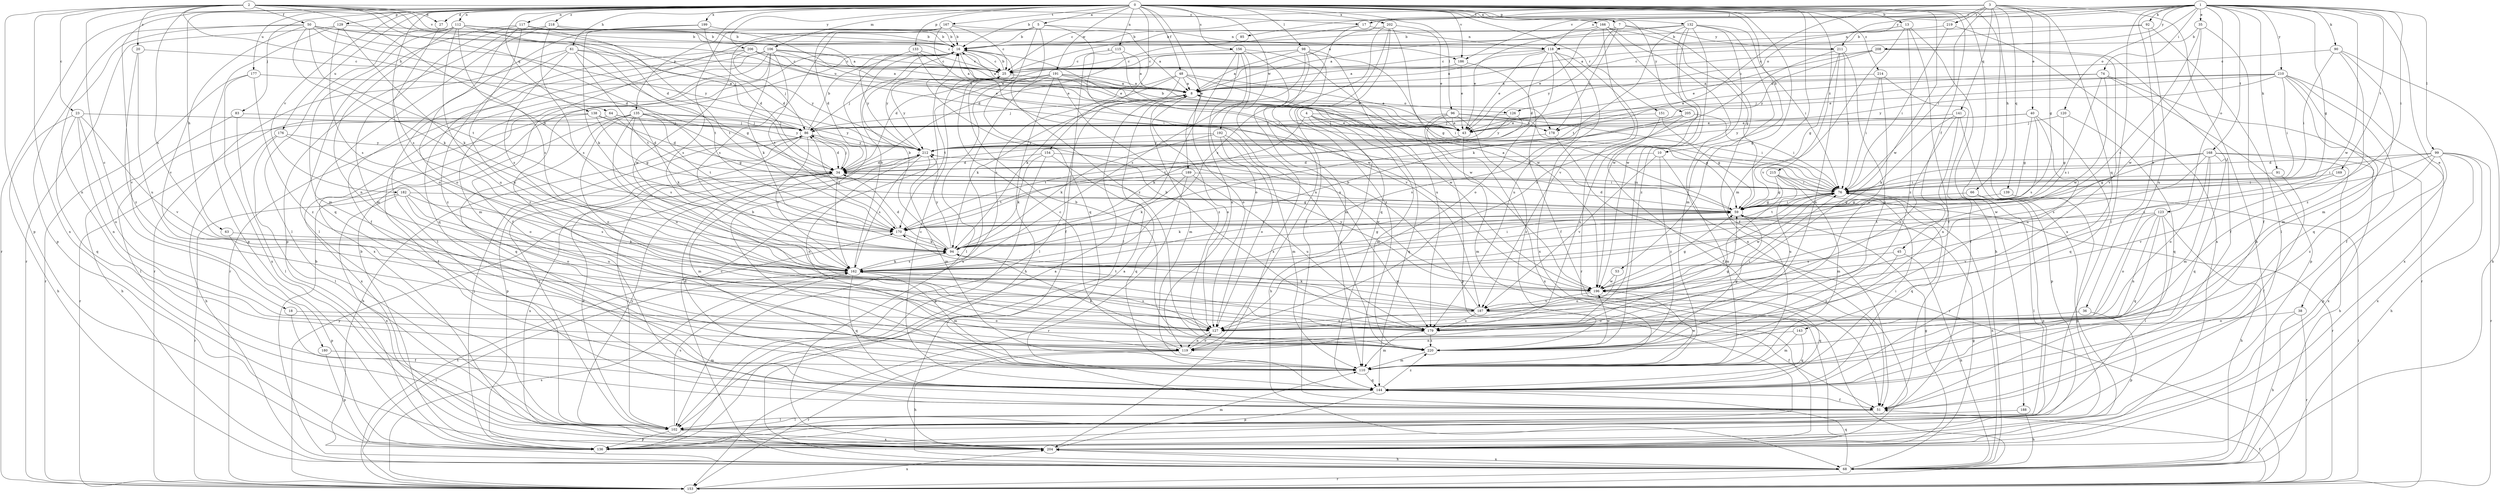 strict digraph  {
0;
1;
2;
3;
4;
5;
7;
8;
10;
13;
16;
17;
18;
20;
23;
25;
27;
34;
35;
36;
38;
40;
43;
45;
48;
50;
51;
53;
59;
61;
63;
64;
66;
68;
74;
76;
83;
85;
86;
90;
91;
92;
94;
96;
98;
99;
102;
106;
110;
112;
115;
117;
118;
119;
120;
123;
126;
127;
129;
132;
133;
135;
136;
138;
139;
141;
143;
144;
151;
153;
154;
156;
162;
166;
167;
168;
169;
170;
176;
177;
178;
179;
180;
182;
186;
187;
188;
189;
191;
192;
196;
199;
202;
204;
205;
206;
208;
210;
211;
212;
214;
215;
218;
219;
220;
0 -> 5  [label=a];
0 -> 7  [label=a];
0 -> 10  [label=b];
0 -> 13  [label=b];
0 -> 27  [label=d];
0 -> 45  [label=f];
0 -> 48  [label=f];
0 -> 53  [label=g];
0 -> 61  [label=h];
0 -> 63  [label=h];
0 -> 83  [label=j];
0 -> 96  [label=l];
0 -> 98  [label=l];
0 -> 106  [label=m];
0 -> 110  [label=m];
0 -> 112  [label=n];
0 -> 115  [label=n];
0 -> 117  [label=n];
0 -> 129  [label=p];
0 -> 132  [label=p];
0 -> 133  [label=p];
0 -> 135  [label=p];
0 -> 138  [label=q];
0 -> 151  [label=r];
0 -> 153  [label=r];
0 -> 154  [label=s];
0 -> 156  [label=s];
0 -> 162  [label=s];
0 -> 166  [label=t];
0 -> 167  [label=t];
0 -> 176  [label=u];
0 -> 177  [label=u];
0 -> 180  [label=v];
0 -> 182  [label=v];
0 -> 186  [label=v];
0 -> 188  [label=w];
0 -> 189  [label=w];
0 -> 191  [label=w];
0 -> 192  [label=w];
0 -> 196  [label=w];
0 -> 199  [label=x];
0 -> 202  [label=x];
0 -> 204  [label=x];
0 -> 205  [label=y];
0 -> 206  [label=y];
0 -> 214  [label=z];
0 -> 215  [label=z];
0 -> 218  [label=z];
1 -> 17  [label=c];
1 -> 35  [label=e];
1 -> 36  [label=e];
1 -> 38  [label=e];
1 -> 59  [label=g];
1 -> 74  [label=i];
1 -> 76  [label=i];
1 -> 85  [label=j];
1 -> 90  [label=k];
1 -> 91  [label=k];
1 -> 92  [label=k];
1 -> 99  [label=l];
1 -> 102  [label=l];
1 -> 118  [label=n];
1 -> 120  [label=o];
1 -> 123  [label=o];
1 -> 126  [label=o];
1 -> 168  [label=t];
1 -> 169  [label=t];
1 -> 186  [label=v];
1 -> 196  [label=w];
1 -> 208  [label=y];
1 -> 210  [label=y];
2 -> 17  [label=c];
2 -> 18  [label=c];
2 -> 20  [label=c];
2 -> 23  [label=c];
2 -> 27  [label=d];
2 -> 34  [label=d];
2 -> 50  [label=f];
2 -> 64  [label=h];
2 -> 76  [label=i];
2 -> 136  [label=p];
2 -> 162  [label=s];
2 -> 170  [label=t];
2 -> 178  [label=u];
2 -> 186  [label=v];
2 -> 204  [label=x];
3 -> 8  [label=a];
3 -> 16  [label=b];
3 -> 25  [label=c];
3 -> 40  [label=e];
3 -> 59  [label=g];
3 -> 66  [label=h];
3 -> 68  [label=h];
3 -> 76  [label=i];
3 -> 139  [label=q];
3 -> 141  [label=q];
3 -> 143  [label=q];
3 -> 178  [label=u];
3 -> 211  [label=y];
3 -> 219  [label=z];
4 -> 43  [label=e];
4 -> 68  [label=h];
4 -> 94  [label=k];
4 -> 110  [label=m];
4 -> 144  [label=q];
4 -> 178  [label=u];
5 -> 16  [label=b];
5 -> 51  [label=f];
5 -> 118  [label=n];
5 -> 144  [label=q];
5 -> 162  [label=s];
5 -> 196  [label=w];
5 -> 220  [label=z];
7 -> 43  [label=e];
7 -> 51  [label=f];
7 -> 178  [label=u];
7 -> 211  [label=y];
7 -> 212  [label=y];
8 -> 86  [label=j];
8 -> 94  [label=k];
8 -> 110  [label=m];
8 -> 126  [label=o];
8 -> 127  [label=o];
10 -> 34  [label=d];
10 -> 110  [label=m];
10 -> 187  [label=v];
10 -> 220  [label=z];
13 -> 51  [label=f];
13 -> 68  [label=h];
13 -> 118  [label=n];
13 -> 187  [label=v];
13 -> 220  [label=z];
16 -> 25  [label=c];
16 -> 43  [label=e];
16 -> 76  [label=i];
16 -> 212  [label=y];
17 -> 34  [label=d];
17 -> 118  [label=n];
17 -> 162  [label=s];
18 -> 51  [label=f];
18 -> 127  [label=o];
20 -> 25  [label=c];
20 -> 179  [label=u];
20 -> 220  [label=z];
23 -> 68  [label=h];
23 -> 86  [label=j];
23 -> 119  [label=n];
23 -> 127  [label=o];
23 -> 144  [label=q];
23 -> 187  [label=v];
25 -> 8  [label=a];
25 -> 16  [label=b];
25 -> 86  [label=j];
25 -> 212  [label=y];
27 -> 127  [label=o];
34 -> 76  [label=i];
34 -> 86  [label=j];
34 -> 102  [label=l];
34 -> 110  [label=m];
34 -> 162  [label=s];
34 -> 204  [label=x];
35 -> 16  [label=b];
35 -> 51  [label=f];
35 -> 162  [label=s];
35 -> 196  [label=w];
36 -> 127  [label=o];
36 -> 136  [label=p];
38 -> 68  [label=h];
38 -> 127  [label=o];
38 -> 153  [label=r];
40 -> 43  [label=e];
40 -> 59  [label=g];
40 -> 144  [label=q];
40 -> 162  [label=s];
40 -> 179  [label=u];
40 -> 212  [label=y];
43 -> 16  [label=b];
43 -> 110  [label=m];
43 -> 212  [label=y];
45 -> 68  [label=h];
45 -> 162  [label=s];
45 -> 220  [label=z];
48 -> 8  [label=a];
48 -> 43  [label=e];
48 -> 94  [label=k];
48 -> 102  [label=l];
48 -> 127  [label=o];
48 -> 162  [label=s];
48 -> 196  [label=w];
50 -> 8  [label=a];
50 -> 16  [label=b];
50 -> 34  [label=d];
50 -> 86  [label=j];
50 -> 94  [label=k];
50 -> 119  [label=n];
50 -> 136  [label=p];
50 -> 170  [label=t];
50 -> 187  [label=v];
50 -> 212  [label=y];
51 -> 102  [label=l];
53 -> 127  [label=o];
53 -> 196  [label=w];
59 -> 8  [label=a];
59 -> 34  [label=d];
59 -> 76  [label=i];
59 -> 94  [label=k];
59 -> 170  [label=t];
61 -> 25  [label=c];
61 -> 59  [label=g];
61 -> 153  [label=r];
61 -> 162  [label=s];
61 -> 170  [label=t];
61 -> 212  [label=y];
61 -> 220  [label=z];
63 -> 94  [label=k];
63 -> 136  [label=p];
64 -> 34  [label=d];
64 -> 86  [label=j];
64 -> 102  [label=l];
64 -> 212  [label=y];
66 -> 59  [label=g];
66 -> 102  [label=l];
66 -> 136  [label=p];
68 -> 16  [label=b];
68 -> 25  [label=c];
68 -> 59  [label=g];
68 -> 144  [label=q];
68 -> 153  [label=r];
68 -> 204  [label=x];
74 -> 8  [label=a];
74 -> 43  [label=e];
74 -> 136  [label=p];
74 -> 153  [label=r];
74 -> 162  [label=s];
74 -> 196  [label=w];
76 -> 59  [label=g];
76 -> 68  [label=h];
76 -> 144  [label=q];
76 -> 170  [label=t];
76 -> 196  [label=w];
83 -> 68  [label=h];
83 -> 86  [label=j];
83 -> 102  [label=l];
85 -> 25  [label=c];
86 -> 16  [label=b];
86 -> 34  [label=d];
86 -> 68  [label=h];
86 -> 102  [label=l];
86 -> 136  [label=p];
86 -> 162  [label=s];
86 -> 212  [label=y];
90 -> 25  [label=c];
90 -> 68  [label=h];
90 -> 76  [label=i];
90 -> 110  [label=m];
90 -> 220  [label=z];
91 -> 51  [label=f];
91 -> 76  [label=i];
92 -> 8  [label=a];
92 -> 16  [label=b];
92 -> 102  [label=l];
92 -> 179  [label=u];
94 -> 16  [label=b];
94 -> 34  [label=d];
94 -> 59  [label=g];
94 -> 162  [label=s];
94 -> 212  [label=y];
96 -> 43  [label=e];
96 -> 59  [label=g];
96 -> 76  [label=i];
96 -> 86  [label=j];
96 -> 136  [label=p];
96 -> 204  [label=x];
96 -> 220  [label=z];
98 -> 8  [label=a];
98 -> 25  [label=c];
98 -> 34  [label=d];
98 -> 59  [label=g];
98 -> 110  [label=m];
98 -> 162  [label=s];
98 -> 179  [label=u];
98 -> 220  [label=z];
99 -> 34  [label=d];
99 -> 68  [label=h];
99 -> 76  [label=i];
99 -> 136  [label=p];
99 -> 153  [label=r];
99 -> 162  [label=s];
99 -> 204  [label=x];
99 -> 220  [label=z];
102 -> 34  [label=d];
102 -> 136  [label=p];
102 -> 162  [label=s];
102 -> 204  [label=x];
106 -> 8  [label=a];
106 -> 25  [label=c];
106 -> 43  [label=e];
106 -> 94  [label=k];
106 -> 110  [label=m];
106 -> 153  [label=r];
106 -> 170  [label=t];
106 -> 204  [label=x];
106 -> 220  [label=z];
110 -> 16  [label=b];
110 -> 144  [label=q];
110 -> 196  [label=w];
112 -> 16  [label=b];
112 -> 25  [label=c];
112 -> 34  [label=d];
112 -> 102  [label=l];
112 -> 110  [label=m];
112 -> 119  [label=n];
112 -> 162  [label=s];
112 -> 170  [label=t];
112 -> 179  [label=u];
115 -> 8  [label=a];
115 -> 25  [label=c];
115 -> 51  [label=f];
115 -> 187  [label=v];
117 -> 16  [label=b];
117 -> 102  [label=l];
117 -> 110  [label=m];
117 -> 127  [label=o];
117 -> 170  [label=t];
117 -> 179  [label=u];
118 -> 8  [label=a];
118 -> 25  [label=c];
118 -> 34  [label=d];
118 -> 43  [label=e];
118 -> 127  [label=o];
118 -> 153  [label=r];
118 -> 179  [label=u];
118 -> 204  [label=x];
119 -> 25  [label=c];
119 -> 68  [label=h];
119 -> 127  [label=o];
119 -> 153  [label=r];
120 -> 59  [label=g];
120 -> 86  [label=j];
120 -> 144  [label=q];
123 -> 68  [label=h];
123 -> 102  [label=l];
123 -> 119  [label=n];
123 -> 127  [label=o];
123 -> 144  [label=q];
123 -> 170  [label=t];
123 -> 187  [label=v];
126 -> 86  [label=j];
126 -> 170  [label=t];
126 -> 212  [label=y];
127 -> 76  [label=i];
127 -> 119  [label=n];
127 -> 162  [label=s];
129 -> 16  [label=b];
129 -> 94  [label=k];
129 -> 136  [label=p];
129 -> 153  [label=r];
129 -> 162  [label=s];
132 -> 8  [label=a];
132 -> 16  [label=b];
132 -> 76  [label=i];
132 -> 110  [label=m];
132 -> 127  [label=o];
132 -> 170  [label=t];
132 -> 179  [label=u];
132 -> 196  [label=w];
132 -> 220  [label=z];
133 -> 8  [label=a];
133 -> 25  [label=c];
133 -> 43  [label=e];
133 -> 212  [label=y];
135 -> 59  [label=g];
135 -> 86  [label=j];
135 -> 94  [label=k];
135 -> 127  [label=o];
135 -> 144  [label=q];
135 -> 162  [label=s];
135 -> 170  [label=t];
135 -> 179  [label=u];
135 -> 204  [label=x];
135 -> 212  [label=y];
136 -> 8  [label=a];
136 -> 16  [label=b];
136 -> 86  [label=j];
138 -> 34  [label=d];
138 -> 51  [label=f];
138 -> 59  [label=g];
138 -> 86  [label=j];
138 -> 153  [label=r];
139 -> 59  [label=g];
139 -> 136  [label=p];
141 -> 43  [label=e];
141 -> 94  [label=k];
141 -> 119  [label=n];
141 -> 127  [label=o];
141 -> 136  [label=p];
143 -> 110  [label=m];
143 -> 119  [label=n];
143 -> 144  [label=q];
144 -> 25  [label=c];
144 -> 34  [label=d];
144 -> 51  [label=f];
144 -> 76  [label=i];
144 -> 136  [label=p];
144 -> 220  [label=z];
151 -> 51  [label=f];
151 -> 59  [label=g];
151 -> 86  [label=j];
153 -> 51  [label=f];
153 -> 76  [label=i];
153 -> 162  [label=s];
153 -> 170  [label=t];
153 -> 204  [label=x];
153 -> 212  [label=y];
154 -> 34  [label=d];
154 -> 94  [label=k];
154 -> 136  [label=p];
154 -> 144  [label=q];
154 -> 196  [label=w];
156 -> 25  [label=c];
156 -> 102  [label=l];
156 -> 119  [label=n];
156 -> 127  [label=o];
156 -> 179  [label=u];
156 -> 196  [label=w];
156 -> 204  [label=x];
162 -> 16  [label=b];
162 -> 76  [label=i];
162 -> 94  [label=k];
162 -> 110  [label=m];
162 -> 144  [label=q];
162 -> 153  [label=r];
162 -> 196  [label=w];
166 -> 16  [label=b];
166 -> 43  [label=e];
166 -> 59  [label=g];
166 -> 187  [label=v];
166 -> 196  [label=w];
166 -> 204  [label=x];
167 -> 8  [label=a];
167 -> 16  [label=b];
167 -> 25  [label=c];
167 -> 34  [label=d];
167 -> 43  [label=e];
167 -> 162  [label=s];
167 -> 196  [label=w];
168 -> 34  [label=d];
168 -> 59  [label=g];
168 -> 68  [label=h];
168 -> 76  [label=i];
168 -> 110  [label=m];
168 -> 127  [label=o];
168 -> 144  [label=q];
168 -> 162  [label=s];
168 -> 204  [label=x];
169 -> 76  [label=i];
169 -> 187  [label=v];
170 -> 86  [label=j];
170 -> 94  [label=k];
176 -> 68  [label=h];
176 -> 102  [label=l];
176 -> 127  [label=o];
176 -> 212  [label=y];
177 -> 8  [label=a];
177 -> 153  [label=r];
177 -> 204  [label=x];
177 -> 220  [label=z];
178 -> 153  [label=r];
178 -> 170  [label=t];
179 -> 16  [label=b];
179 -> 59  [label=g];
179 -> 110  [label=m];
179 -> 220  [label=z];
180 -> 110  [label=m];
180 -> 136  [label=p];
182 -> 59  [label=g];
182 -> 127  [label=o];
182 -> 153  [label=r];
182 -> 162  [label=s];
182 -> 179  [label=u];
182 -> 204  [label=x];
186 -> 8  [label=a];
186 -> 43  [label=e];
186 -> 51  [label=f];
187 -> 16  [label=b];
187 -> 51  [label=f];
187 -> 94  [label=k];
187 -> 127  [label=o];
187 -> 170  [label=t];
187 -> 179  [label=u];
188 -> 68  [label=h];
188 -> 102  [label=l];
189 -> 76  [label=i];
189 -> 94  [label=k];
189 -> 153  [label=r];
189 -> 170  [label=t];
189 -> 179  [label=u];
191 -> 8  [label=a];
191 -> 43  [label=e];
191 -> 68  [label=h];
191 -> 76  [label=i];
191 -> 102  [label=l];
191 -> 170  [label=t];
191 -> 204  [label=x];
191 -> 220  [label=z];
192 -> 94  [label=k];
192 -> 110  [label=m];
192 -> 127  [label=o];
192 -> 212  [label=y];
192 -> 220  [label=z];
196 -> 59  [label=g];
196 -> 76  [label=i];
196 -> 144  [label=q];
196 -> 187  [label=v];
196 -> 212  [label=y];
199 -> 16  [label=b];
199 -> 34  [label=d];
199 -> 51  [label=f];
199 -> 94  [label=k];
202 -> 16  [label=b];
202 -> 43  [label=e];
202 -> 51  [label=f];
202 -> 119  [label=n];
202 -> 144  [label=q];
202 -> 196  [label=w];
204 -> 8  [label=a];
204 -> 59  [label=g];
204 -> 68  [label=h];
204 -> 110  [label=m];
204 -> 212  [label=y];
205 -> 43  [label=e];
205 -> 76  [label=i];
205 -> 162  [label=s];
205 -> 179  [label=u];
206 -> 8  [label=a];
206 -> 25  [label=c];
206 -> 76  [label=i];
206 -> 86  [label=j];
206 -> 102  [label=l];
206 -> 144  [label=q];
208 -> 25  [label=c];
208 -> 43  [label=e];
208 -> 51  [label=f];
208 -> 187  [label=v];
208 -> 212  [label=y];
210 -> 8  [label=a];
210 -> 43  [label=e];
210 -> 51  [label=f];
210 -> 76  [label=i];
210 -> 86  [label=j];
210 -> 110  [label=m];
210 -> 144  [label=q];
210 -> 204  [label=x];
210 -> 212  [label=y];
211 -> 25  [label=c];
211 -> 59  [label=g];
211 -> 76  [label=i];
211 -> 94  [label=k];
211 -> 119  [label=n];
211 -> 220  [label=z];
212 -> 34  [label=d];
212 -> 110  [label=m];
212 -> 119  [label=n];
212 -> 162  [label=s];
214 -> 8  [label=a];
214 -> 51  [label=f];
214 -> 76  [label=i];
214 -> 179  [label=u];
215 -> 59  [label=g];
215 -> 76  [label=i];
215 -> 110  [label=m];
215 -> 153  [label=r];
215 -> 179  [label=u];
218 -> 16  [label=b];
218 -> 43  [label=e];
218 -> 136  [label=p];
218 -> 144  [label=q];
218 -> 162  [label=s];
219 -> 16  [label=b];
219 -> 76  [label=i];
219 -> 204  [label=x];
220 -> 16  [label=b];
220 -> 59  [label=g];
220 -> 94  [label=k];
220 -> 110  [label=m];
220 -> 196  [label=w];
}
